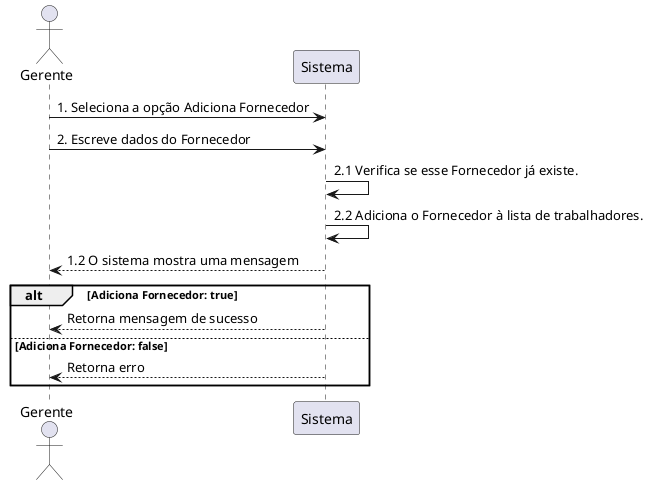 @startuml
actor Gerente
participant Sistema


Gerente -> Sistema: 1. Seleciona a opção Adiciona Fornecedor
Gerente -> Sistema: 2. Escreve dados do Fornecedor
Sistema -> Sistema: 2.1 Verifica se esse Fornecedor já existe.
Sistema -> Sistema: 2.2 Adiciona o Fornecedor à lista de trabalhadores.
Sistema --> Gerente: 1.2 O sistema mostra uma mensagem

alt Adiciona Fornecedor: true
     Sistema --> Gerente: Retorna mensagem de sucesso

else Adiciona Fornecedor: false
     Sistema --> Gerente: Retorna erro

end
@enduml
